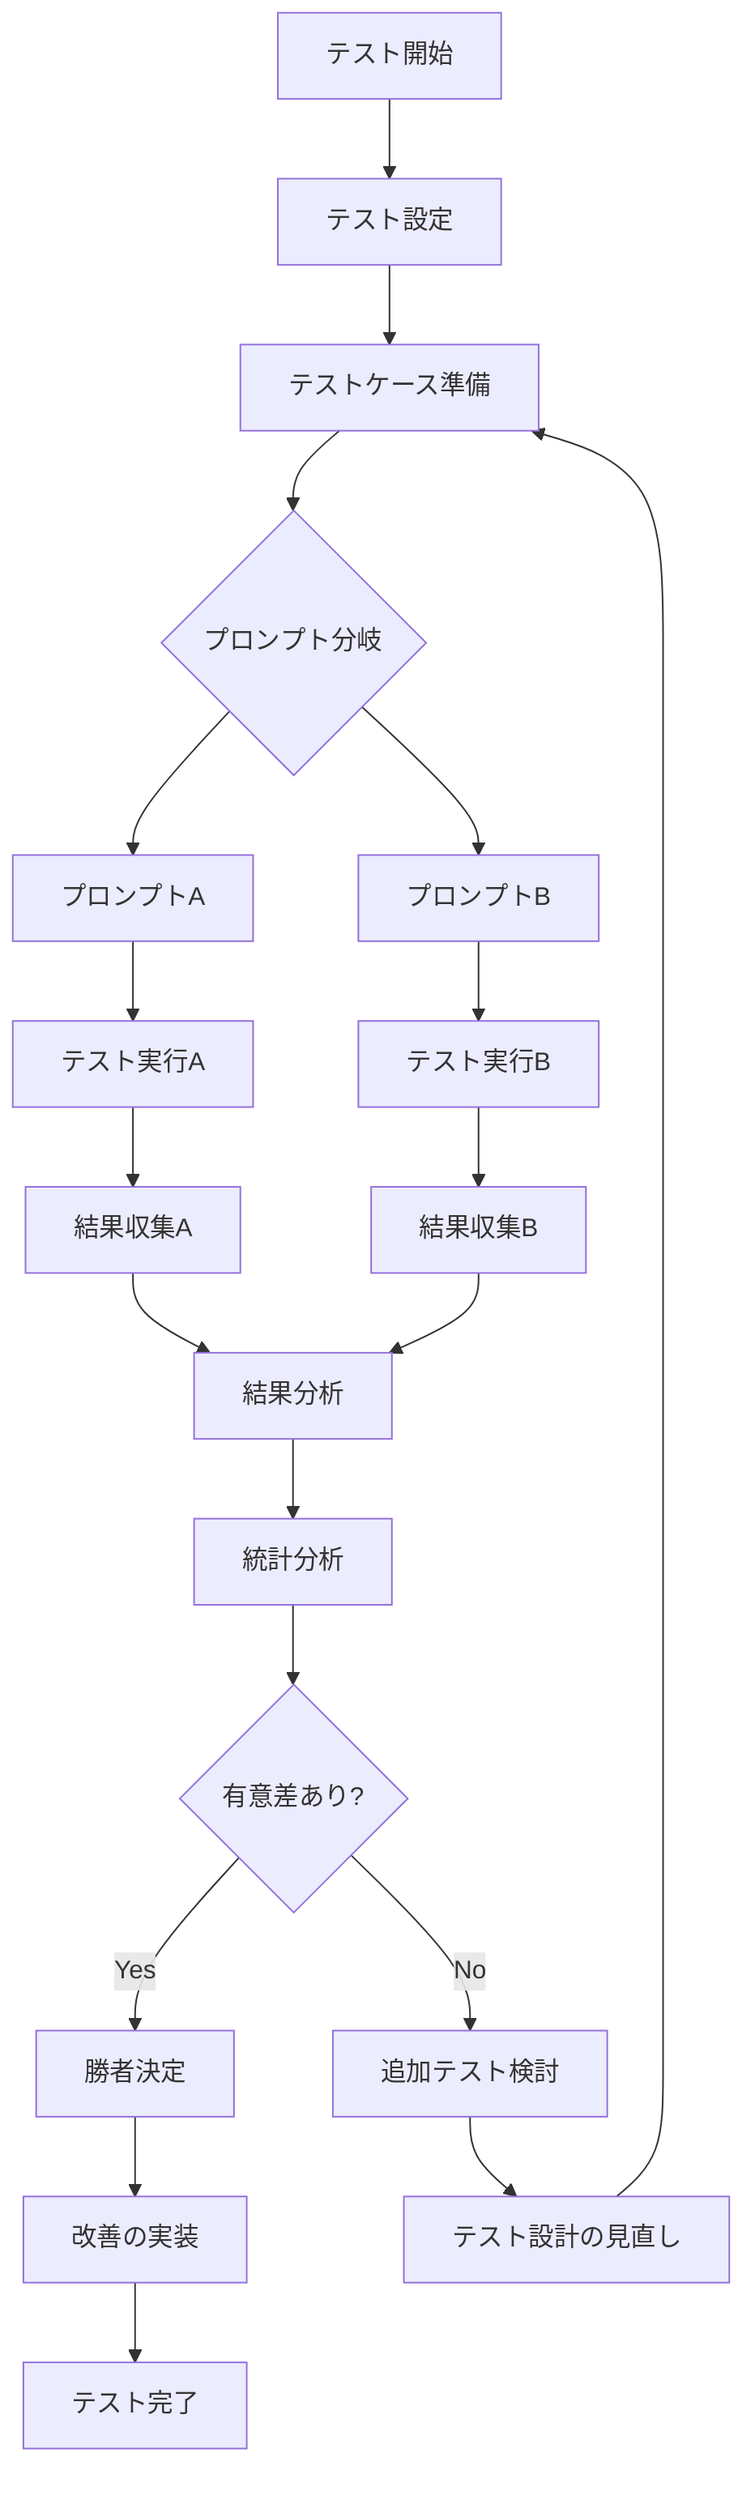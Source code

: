 flowchart TD
    Start[テスト開始] --> Config[テスト設定]
    Config --> TestCases[テストケース準備]
    TestCases --> Split{プロンプト分岐}
    
    Split --> PromptA[プロンプトA]
    Split --> PromptB[プロンプトB]
    
    PromptA --> RunA[テスト実行A]
    PromptB --> RunB[テスト実行B]
    
    RunA --> CollectA[結果収集A]
    RunB --> CollectB[結果収集B]
    
    CollectA --> Analysis[結果分析]
    CollectB --> Analysis
    
    Analysis --> Stats[統計分析]
    Stats --> Significance{有意差あり?}
    
    Significance -- Yes --> Winner[勝者決定]
    Significance -- No --> More[追加テスト検討]
    
    Winner --> Implement[改善の実装]
    More --> Refine[テスト設計の見直し]
    
    Implement --> End[テスト完了]
    Refine --> TestCases